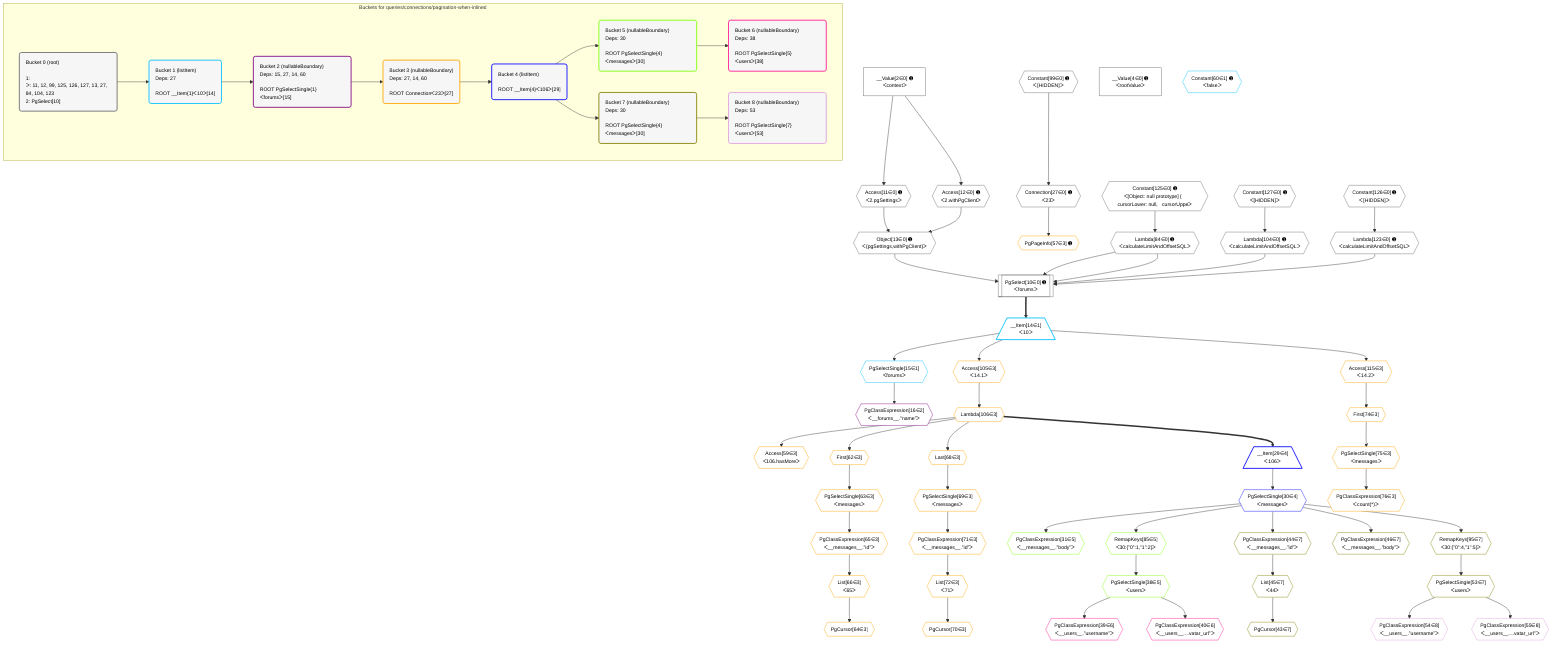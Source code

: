 %%{init: {'themeVariables': { 'fontSize': '12px'}}}%%
graph TD
    classDef path fill:#eee,stroke:#000,color:#000
    classDef plan fill:#fff,stroke-width:1px,color:#000
    classDef itemplan fill:#fff,stroke-width:2px,color:#000
    classDef unbatchedplan fill:#dff,stroke-width:1px,color:#000
    classDef sideeffectplan fill:#fcc,stroke-width:2px,color:#000
    classDef bucket fill:#f6f6f6,color:#000,stroke-width:2px,text-align:left


    %% plan dependencies
    PgSelect10[["PgSelect[10∈0] ➊<br />ᐸforumsᐳ"]]:::plan
    Object13{{"Object[13∈0] ➊<br />ᐸ{pgSettings,withPgClient}ᐳ"}}:::plan
    Lambda84{{"Lambda[84∈0] ➊<br />ᐸcalculateLimitAndOffsetSQLᐳ"}}:::plan
    Lambda104{{"Lambda[104∈0] ➊<br />ᐸcalculateLimitAndOffsetSQLᐳ"}}:::plan
    Lambda123{{"Lambda[123∈0] ➊<br />ᐸcalculateLimitAndOffsetSQLᐳ"}}:::plan
    Object13 & Lambda84 & Lambda104 & Lambda84 & Lambda123 --> PgSelect10
    Access11{{"Access[11∈0] ➊<br />ᐸ2.pgSettingsᐳ"}}:::plan
    Access12{{"Access[12∈0] ➊<br />ᐸ2.withPgClientᐳ"}}:::plan
    Access11 & Access12 --> Object13
    __Value2["__Value[2∈0] ➊<br />ᐸcontextᐳ"]:::plan
    __Value2 --> Access11
    __Value2 --> Access12
    Connection27{{"Connection[27∈0] ➊<br />ᐸ23ᐳ"}}:::plan
    Constant99{{"Constant[99∈0] ➊<br />ᐸ[HIDDEN]ᐳ"}}:::plan
    Constant99 --> Connection27
    Constant125{{"Constant[125∈0] ➊<br />ᐸ[Object: null prototype] {   cursorLower: null,   cursorUppeᐳ"}}:::plan
    Constant125 --> Lambda84
    Constant127{{"Constant[127∈0] ➊<br />ᐸ[HIDDEN]ᐳ"}}:::plan
    Constant127 --> Lambda104
    Constant126{{"Constant[126∈0] ➊<br />ᐸ[HIDDEN]ᐳ"}}:::plan
    Constant126 --> Lambda123
    __Value4["__Value[4∈0] ➊<br />ᐸrootValueᐳ"]:::plan
    __Item14[/"__Item[14∈1]<br />ᐸ10ᐳ"\]:::itemplan
    PgSelect10 ==> __Item14
    PgSelectSingle15{{"PgSelectSingle[15∈1]<br />ᐸforumsᐳ"}}:::plan
    __Item14 --> PgSelectSingle15
    Constant60{{"Constant[60∈1] ➊<br />ᐸfalseᐳ"}}:::plan
    PgClassExpression16{{"PgClassExpression[16∈2]<br />ᐸ__forums__.”name”ᐳ"}}:::plan
    PgSelectSingle15 --> PgClassExpression16
    PgPageInfo57{{"PgPageInfo[57∈3] ➊"}}:::plan
    Connection27 --> PgPageInfo57
    Access59{{"Access[59∈3]<br />ᐸ106.hasMoreᐳ"}}:::plan
    Lambda106{{"Lambda[106∈3]"}}:::plan
    Lambda106 --> Access59
    First62{{"First[62∈3]"}}:::plan
    Lambda106 --> First62
    PgSelectSingle63{{"PgSelectSingle[63∈3]<br />ᐸmessagesᐳ"}}:::plan
    First62 --> PgSelectSingle63
    PgCursor64{{"PgCursor[64∈3]"}}:::plan
    List66{{"List[66∈3]<br />ᐸ65ᐳ"}}:::plan
    List66 --> PgCursor64
    PgClassExpression65{{"PgClassExpression[65∈3]<br />ᐸ__messages__.”id”ᐳ"}}:::plan
    PgSelectSingle63 --> PgClassExpression65
    PgClassExpression65 --> List66
    Last68{{"Last[68∈3]"}}:::plan
    Lambda106 --> Last68
    PgSelectSingle69{{"PgSelectSingle[69∈3]<br />ᐸmessagesᐳ"}}:::plan
    Last68 --> PgSelectSingle69
    PgCursor70{{"PgCursor[70∈3]"}}:::plan
    List72{{"List[72∈3]<br />ᐸ71ᐳ"}}:::plan
    List72 --> PgCursor70
    PgClassExpression71{{"PgClassExpression[71∈3]<br />ᐸ__messages__.”id”ᐳ"}}:::plan
    PgSelectSingle69 --> PgClassExpression71
    PgClassExpression71 --> List72
    First74{{"First[74∈3]"}}:::plan
    Access115{{"Access[115∈3]<br />ᐸ14.2ᐳ"}}:::plan
    Access115 --> First74
    PgSelectSingle75{{"PgSelectSingle[75∈3]<br />ᐸmessagesᐳ"}}:::plan
    First74 --> PgSelectSingle75
    PgClassExpression76{{"PgClassExpression[76∈3]<br />ᐸcount(*)ᐳ"}}:::plan
    PgSelectSingle75 --> PgClassExpression76
    Access105{{"Access[105∈3]<br />ᐸ14.1ᐳ"}}:::plan
    __Item14 --> Access105
    Access105 --> Lambda106
    __Item14 --> Access115
    __Item29[/"__Item[29∈4]<br />ᐸ106ᐳ"\]:::itemplan
    Lambda106 ==> __Item29
    PgSelectSingle30{{"PgSelectSingle[30∈4]<br />ᐸmessagesᐳ"}}:::plan
    __Item29 --> PgSelectSingle30
    PgClassExpression31{{"PgClassExpression[31∈5]<br />ᐸ__messages__.”body”ᐳ"}}:::plan
    PgSelectSingle30 --> PgClassExpression31
    PgSelectSingle38{{"PgSelectSingle[38∈5]<br />ᐸusersᐳ"}}:::plan
    RemapKeys85{{"RemapKeys[85∈5]<br />ᐸ30:{”0”:1,”1”:2}ᐳ"}}:::plan
    RemapKeys85 --> PgSelectSingle38
    PgSelectSingle30 --> RemapKeys85
    PgClassExpression39{{"PgClassExpression[39∈6]<br />ᐸ__users__.”username”ᐳ"}}:::plan
    PgSelectSingle38 --> PgClassExpression39
    PgClassExpression40{{"PgClassExpression[40∈6]<br />ᐸ__users__....vatar_url”ᐳ"}}:::plan
    PgSelectSingle38 --> PgClassExpression40
    PgCursor43{{"PgCursor[43∈7]"}}:::plan
    List45{{"List[45∈7]<br />ᐸ44ᐳ"}}:::plan
    List45 --> PgCursor43
    PgClassExpression44{{"PgClassExpression[44∈7]<br />ᐸ__messages__.”id”ᐳ"}}:::plan
    PgSelectSingle30 --> PgClassExpression44
    PgClassExpression44 --> List45
    PgClassExpression46{{"PgClassExpression[46∈7]<br />ᐸ__messages__.”body”ᐳ"}}:::plan
    PgSelectSingle30 --> PgClassExpression46
    PgSelectSingle53{{"PgSelectSingle[53∈7]<br />ᐸusersᐳ"}}:::plan
    RemapKeys95{{"RemapKeys[95∈7]<br />ᐸ30:{”0”:4,”1”:5}ᐳ"}}:::plan
    RemapKeys95 --> PgSelectSingle53
    PgSelectSingle30 --> RemapKeys95
    PgClassExpression54{{"PgClassExpression[54∈8]<br />ᐸ__users__.”username”ᐳ"}}:::plan
    PgSelectSingle53 --> PgClassExpression54
    PgClassExpression55{{"PgClassExpression[55∈8]<br />ᐸ__users__....vatar_url”ᐳ"}}:::plan
    PgSelectSingle53 --> PgClassExpression55

    %% define steps

    subgraph "Buckets for queries/connections/pagination-when-inlined"
    Bucket0("Bucket 0 (root)<br /><br />1: <br />ᐳ: 11, 12, 99, 125, 126, 127, 13, 27, 84, 104, 123<br />2: PgSelect[10]"):::bucket
    classDef bucket0 stroke:#696969
    class Bucket0,__Value2,__Value4,PgSelect10,Access11,Access12,Object13,Connection27,Lambda84,Constant99,Lambda104,Lambda123,Constant125,Constant126,Constant127 bucket0
    Bucket1("Bucket 1 (listItem)<br />Deps: 27<br /><br />ROOT __Item{1}ᐸ10ᐳ[14]"):::bucket
    classDef bucket1 stroke:#00bfff
    class Bucket1,__Item14,PgSelectSingle15,Constant60 bucket1
    Bucket2("Bucket 2 (nullableBoundary)<br />Deps: 15, 27, 14, 60<br /><br />ROOT PgSelectSingle{1}ᐸforumsᐳ[15]"):::bucket
    classDef bucket2 stroke:#7f007f
    class Bucket2,PgClassExpression16 bucket2
    Bucket3("Bucket 3 (nullableBoundary)<br />Deps: 27, 14, 60<br /><br />ROOT Connectionᐸ23ᐳ[27]"):::bucket
    classDef bucket3 stroke:#ffa500
    class Bucket3,PgPageInfo57,Access59,First62,PgSelectSingle63,PgCursor64,PgClassExpression65,List66,Last68,PgSelectSingle69,PgCursor70,PgClassExpression71,List72,First74,PgSelectSingle75,PgClassExpression76,Access105,Lambda106,Access115 bucket3
    Bucket4("Bucket 4 (listItem)<br /><br />ROOT __Item{4}ᐸ106ᐳ[29]"):::bucket
    classDef bucket4 stroke:#0000ff
    class Bucket4,__Item29,PgSelectSingle30 bucket4
    Bucket5("Bucket 5 (nullableBoundary)<br />Deps: 30<br /><br />ROOT PgSelectSingle{4}ᐸmessagesᐳ[30]"):::bucket
    classDef bucket5 stroke:#7fff00
    class Bucket5,PgClassExpression31,PgSelectSingle38,RemapKeys85 bucket5
    Bucket6("Bucket 6 (nullableBoundary)<br />Deps: 38<br /><br />ROOT PgSelectSingle{5}ᐸusersᐳ[38]"):::bucket
    classDef bucket6 stroke:#ff1493
    class Bucket6,PgClassExpression39,PgClassExpression40 bucket6
    Bucket7("Bucket 7 (nullableBoundary)<br />Deps: 30<br /><br />ROOT PgSelectSingle{4}ᐸmessagesᐳ[30]"):::bucket
    classDef bucket7 stroke:#808000
    class Bucket7,PgCursor43,PgClassExpression44,List45,PgClassExpression46,PgSelectSingle53,RemapKeys95 bucket7
    Bucket8("Bucket 8 (nullableBoundary)<br />Deps: 53<br /><br />ROOT PgSelectSingle{7}ᐸusersᐳ[53]"):::bucket
    classDef bucket8 stroke:#dda0dd
    class Bucket8,PgClassExpression54,PgClassExpression55 bucket8
    Bucket0 --> Bucket1
    Bucket1 --> Bucket2
    Bucket2 --> Bucket3
    Bucket3 --> Bucket4
    Bucket4 --> Bucket5 & Bucket7
    Bucket5 --> Bucket6
    Bucket7 --> Bucket8
    end
